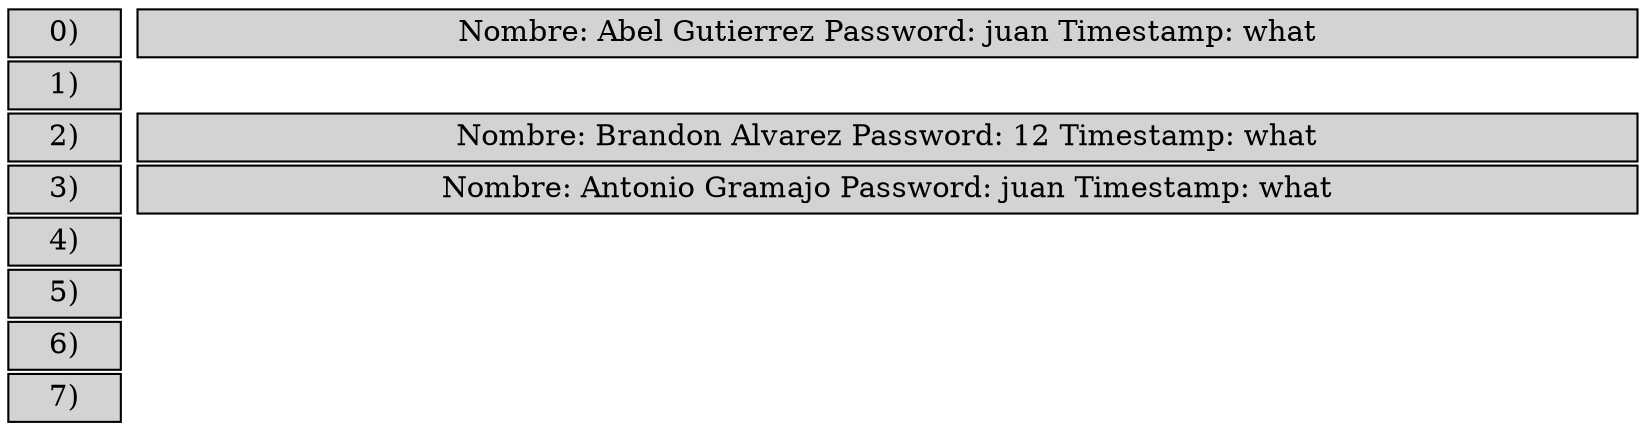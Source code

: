 digraph G {
     rankdir = LR;
	graph[ranksep = "0.02"];
     node [shape=record,height=.1];
     node[style = "filled"];
     sep=0;
     nodesep=0
     indice7[label= "7)"];
     indice6[label= "6)"];
     indice5[label= "5)"];
     indice4[label= "4)"];
     indice3[label= "3)"];
     indice2[label= "2)"];
     indice1[label= "1)"];
     indice0[label= "0)"];
     node1[label = "{Nombre: Abel Gutierrez  Password: juan  Timestamp: what}" width = 10];
     indice0->node1 [style=invis];
     node3[label = "{Nombre: Brandon Alvarez  Password: 12  Timestamp: what}" width = 10];
     indice2->node3 [style=invis];
     node4[label = "{Nombre: Antonio Gramajo  Password: juan  Timestamp: what}" width = 10];
     indice3->node4 [style=invis];
}